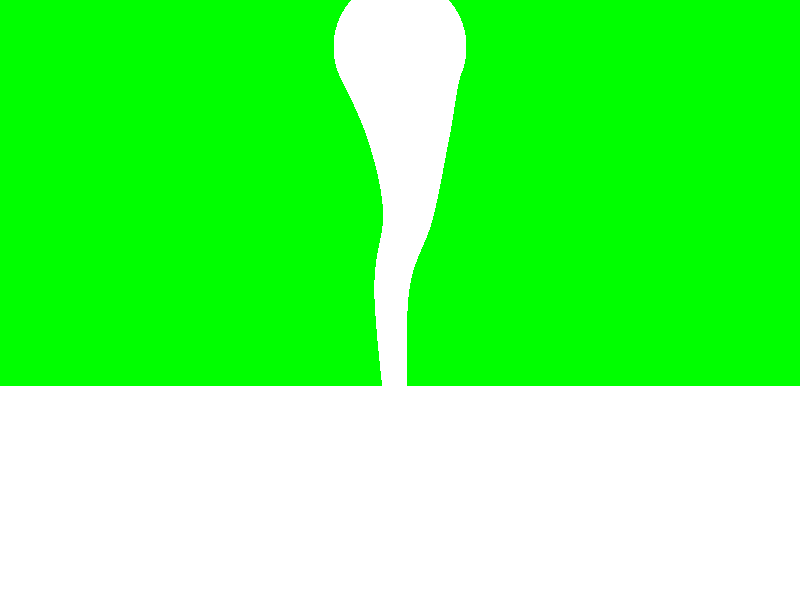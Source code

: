 #include "colors.inc"
#include "textures.inc"
#include "rand.inc"
background { Green }

#declare Camera_Position = < 0.00, 10,100>;  // front view
#declare Camera_look_at = < 0.00, 20, 0.00>; 
#declare Camera_Angle = 50 ; // in degrees
//--------------------------------------------------------------------------------------------------------<<<<
camera{ /*ultra_wide_angle*/   
        location  Camera_Position
        right     x*image_width/image_height
        angle Camera_Angle   
        look_at   Camera_look_at
      }

light_source{<1500,2500,-2500> color White*0.85}           // sun light
light_source{ Camera_Position  color rgb<0.9,0.9,1>*0.1}  // flash light

// ground ------------------------------------------------------------------
plane{ <0,1,0>, 0 
       texture{ pigment{ White } }
       //         normal { bumps 0.75 scale 0.025  }
       //         finish { phong 0.1 } 
       //       } // end of texture
     } // end of plane





#macro Tornado1(draft)
    #local offset_x = (1 - abs(2*clock -1)) * 3;
    // declare rand = seed(235)
    sphere_sweep {
        cubic_spline
        7,
        <0, -1, 0>, 1
        <0, 0, 0>, 1
        <+1-offset_x, 20, 0>, 2
        <-1+offset_x, 30, 0>, 3
        <-1+offset_x, 40, 0>, 5
        <0, 50, 0>, 8
        <0, 60, 0>, 13
        tolerance 0.1
        hollow

        #if(draft = 1)
            pigment{ rgbt 0.9 }
        #else
            pigment{ rgbt 1 }
        #end

        interior{ //-----------
            media{
                #if(draft = 1)
                    absorption<1,1,1>
                #else
                    scattering{ 1, <1,1,1> }
                #end
                
                intervals 3
                samples 1,1 //min,max

                density {
                    spiral2 2 //scale <10,2,2> // HIER
                    scale 1.5
                    turbulence 0.2
                    color_map {
                        [0.00 rgb 0.00] // border 
                        [0.50 rgb 0.20] // 
                        [1.00 rgb 1.00] // center 
                    }
                }

                density {
                    cylindrical
                    turbulence 1
                    scale 5
                    color_map {
                        [0.00 rgb 0.00] // border 
                        [0.50 rgb 0.20] // 
                        [0.80 rgb 1.00] // 
                        [1.00 rgb 0.50] // center 
                    }
                }
                rotate y*clock*360*4

            }
        //scale 0.1
       }
       
    }
#end

object{
    Tornado1(0)
    translate<0,0.5,0>
}